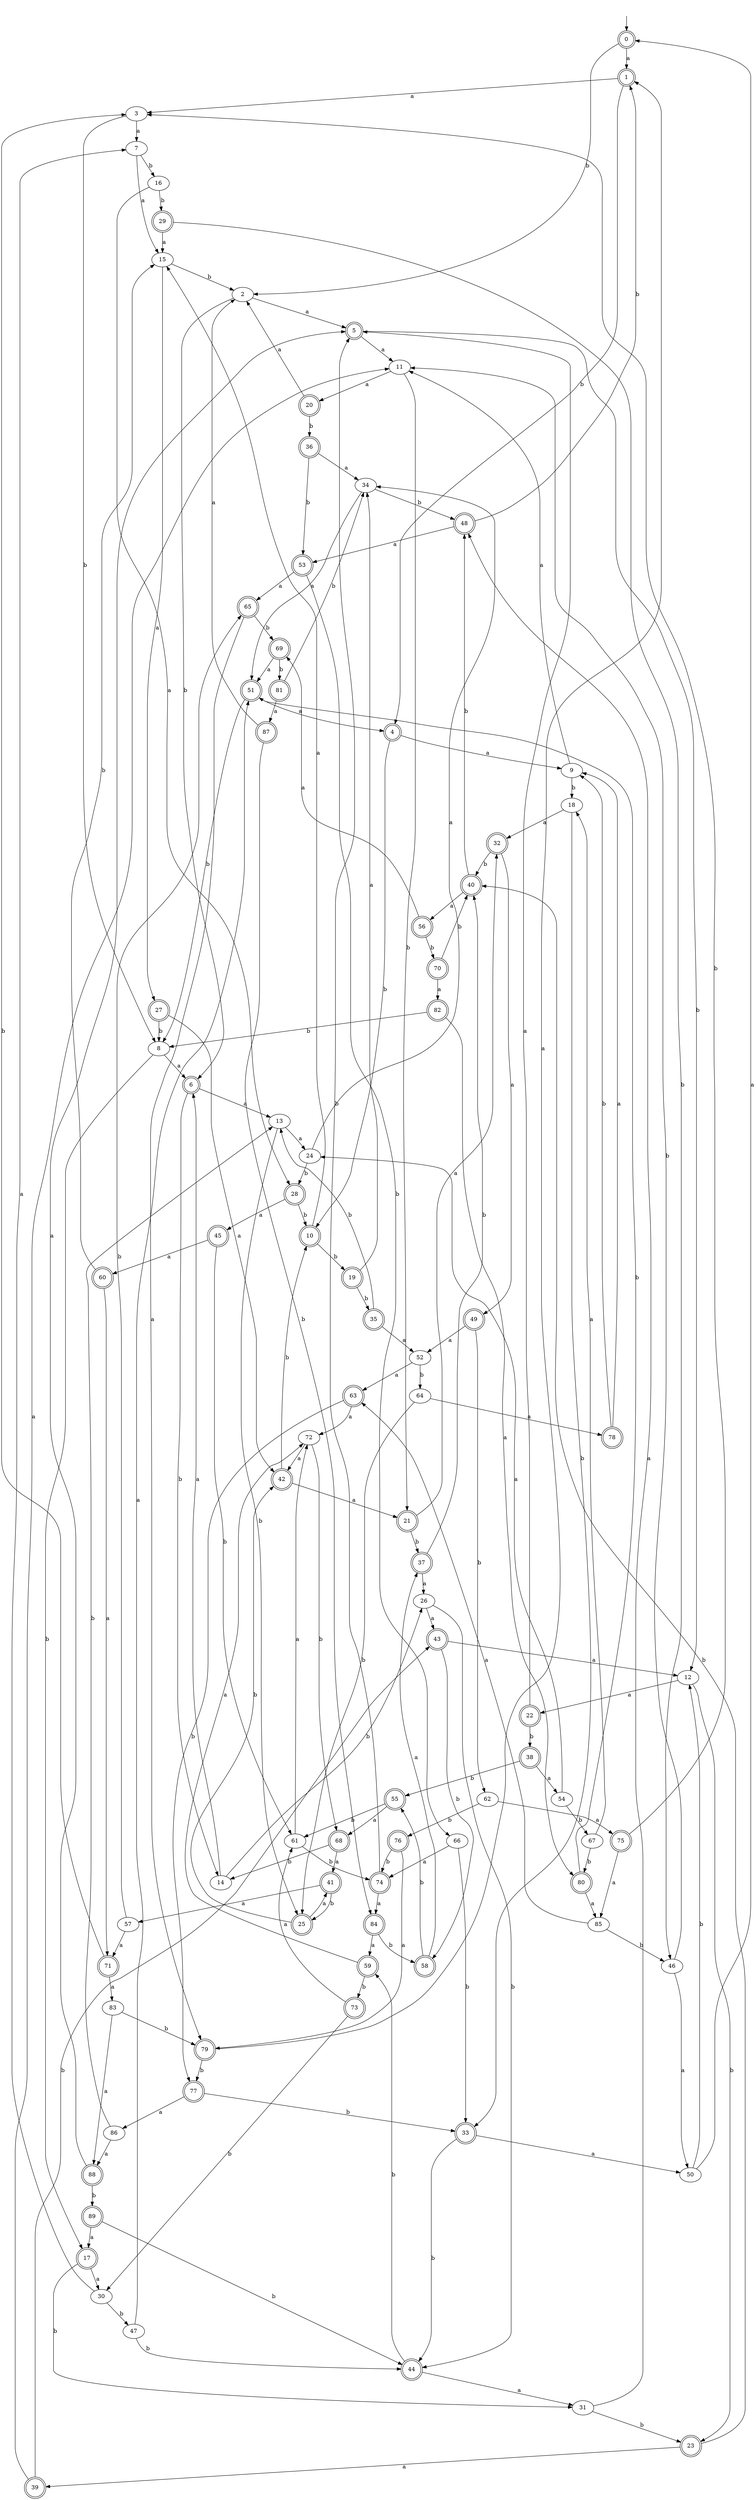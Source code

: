 digraph RandomDFA {
  __start0 [label="", shape=none];
  __start0 -> 0 [label=""];
  0 [shape=circle] [shape=doublecircle]
  0 -> 1 [label="a"]
  0 -> 2 [label="b"]
  1 [shape=doublecircle]
  1 -> 3 [label="a"]
  1 -> 4 [label="b"]
  2
  2 -> 5 [label="a"]
  2 -> 6 [label="b"]
  3
  3 -> 7 [label="a"]
  3 -> 8 [label="b"]
  4 [shape=doublecircle]
  4 -> 9 [label="a"]
  4 -> 10 [label="b"]
  5 [shape=doublecircle]
  5 -> 11 [label="a"]
  5 -> 12 [label="b"]
  6 [shape=doublecircle]
  6 -> 13 [label="a"]
  6 -> 14 [label="b"]
  7
  7 -> 15 [label="a"]
  7 -> 16 [label="b"]
  8
  8 -> 6 [label="a"]
  8 -> 17 [label="b"]
  9
  9 -> 11 [label="a"]
  9 -> 18 [label="b"]
  10 [shape=doublecircle]
  10 -> 15 [label="a"]
  10 -> 19 [label="b"]
  11
  11 -> 20 [label="a"]
  11 -> 21 [label="b"]
  12
  12 -> 22 [label="a"]
  12 -> 23 [label="b"]
  13
  13 -> 24 [label="a"]
  13 -> 25 [label="b"]
  14
  14 -> 6 [label="a"]
  14 -> 26 [label="b"]
  15
  15 -> 27 [label="a"]
  15 -> 2 [label="b"]
  16
  16 -> 28 [label="a"]
  16 -> 29 [label="b"]
  17 [shape=doublecircle]
  17 -> 30 [label="a"]
  17 -> 31 [label="b"]
  18
  18 -> 32 [label="a"]
  18 -> 33 [label="b"]
  19 [shape=doublecircle]
  19 -> 34 [label="a"]
  19 -> 35 [label="b"]
  20 [shape=doublecircle]
  20 -> 2 [label="a"]
  20 -> 36 [label="b"]
  21 [shape=doublecircle]
  21 -> 32 [label="a"]
  21 -> 37 [label="b"]
  22 [shape=doublecircle]
  22 -> 5 [label="a"]
  22 -> 38 [label="b"]
  23 [shape=doublecircle]
  23 -> 39 [label="a"]
  23 -> 40 [label="b"]
  24
  24 -> 34 [label="a"]
  24 -> 28 [label="b"]
  25 [shape=doublecircle]
  25 -> 41 [label="a"]
  25 -> 42 [label="b"]
  26
  26 -> 43 [label="a"]
  26 -> 44 [label="b"]
  27 [shape=doublecircle]
  27 -> 42 [label="a"]
  27 -> 8 [label="b"]
  28 [shape=doublecircle]
  28 -> 45 [label="a"]
  28 -> 10 [label="b"]
  29 [shape=doublecircle]
  29 -> 15 [label="a"]
  29 -> 46 [label="b"]
  30
  30 -> 7 [label="a"]
  30 -> 47 [label="b"]
  31
  31 -> 48 [label="a"]
  31 -> 23 [label="b"]
  32 [shape=doublecircle]
  32 -> 49 [label="a"]
  32 -> 40 [label="b"]
  33 [shape=doublecircle]
  33 -> 50 [label="a"]
  33 -> 44 [label="b"]
  34
  34 -> 51 [label="a"]
  34 -> 48 [label="b"]
  35 [shape=doublecircle]
  35 -> 52 [label="a"]
  35 -> 13 [label="b"]
  36 [shape=doublecircle]
  36 -> 34 [label="a"]
  36 -> 53 [label="b"]
  37 [shape=doublecircle]
  37 -> 26 [label="a"]
  37 -> 40 [label="b"]
  38 [shape=doublecircle]
  38 -> 54 [label="a"]
  38 -> 55 [label="b"]
  39 [shape=doublecircle]
  39 -> 11 [label="a"]
  39 -> 43 [label="b"]
  40 [shape=doublecircle]
  40 -> 56 [label="a"]
  40 -> 48 [label="b"]
  41 [shape=doublecircle]
  41 -> 57 [label="a"]
  41 -> 25 [label="b"]
  42 [shape=doublecircle]
  42 -> 21 [label="a"]
  42 -> 10 [label="b"]
  43 [shape=doublecircle]
  43 -> 12 [label="a"]
  43 -> 58 [label="b"]
  44 [shape=doublecircle]
  44 -> 31 [label="a"]
  44 -> 59 [label="b"]
  45 [shape=doublecircle]
  45 -> 60 [label="a"]
  45 -> 61 [label="b"]
  46
  46 -> 50 [label="a"]
  46 -> 11 [label="b"]
  47
  47 -> 51 [label="a"]
  47 -> 44 [label="b"]
  48 [shape=doublecircle]
  48 -> 53 [label="a"]
  48 -> 1 [label="b"]
  49 [shape=doublecircle]
  49 -> 52 [label="a"]
  49 -> 62 [label="b"]
  50
  50 -> 0 [label="a"]
  50 -> 12 [label="b"]
  51 [shape=doublecircle]
  51 -> 4 [label="a"]
  51 -> 8 [label="b"]
  52
  52 -> 63 [label="a"]
  52 -> 64 [label="b"]
  53 [shape=doublecircle]
  53 -> 65 [label="a"]
  53 -> 66 [label="b"]
  54
  54 -> 24 [label="a"]
  54 -> 67 [label="b"]
  55 [shape=doublecircle]
  55 -> 68 [label="a"]
  55 -> 61 [label="b"]
  56 [shape=doublecircle]
  56 -> 69 [label="a"]
  56 -> 70 [label="b"]
  57
  57 -> 71 [label="a"]
  57 -> 65 [label="b"]
  58 [shape=doublecircle]
  58 -> 37 [label="a"]
  58 -> 55 [label="b"]
  59 [shape=doublecircle]
  59 -> 72 [label="a"]
  59 -> 73 [label="b"]
  60 [shape=doublecircle]
  60 -> 71 [label="a"]
  60 -> 15 [label="b"]
  61
  61 -> 72 [label="a"]
  61 -> 74 [label="b"]
  62
  62 -> 75 [label="a"]
  62 -> 76 [label="b"]
  63 [shape=doublecircle]
  63 -> 72 [label="a"]
  63 -> 77 [label="b"]
  64
  64 -> 78 [label="a"]
  64 -> 25 [label="b"]
  65 [shape=doublecircle]
  65 -> 79 [label="a"]
  65 -> 69 [label="b"]
  66
  66 -> 74 [label="a"]
  66 -> 33 [label="b"]
  67
  67 -> 18 [label="a"]
  67 -> 80 [label="b"]
  68 [shape=doublecircle]
  68 -> 41 [label="a"]
  68 -> 14 [label="b"]
  69 [shape=doublecircle]
  69 -> 51 [label="a"]
  69 -> 81 [label="b"]
  70 [shape=doublecircle]
  70 -> 82 [label="a"]
  70 -> 40 [label="b"]
  71 [shape=doublecircle]
  71 -> 83 [label="a"]
  71 -> 3 [label="b"]
  72
  72 -> 42 [label="a"]
  72 -> 68 [label="b"]
  73 [shape=doublecircle]
  73 -> 61 [label="a"]
  73 -> 30 [label="b"]
  74 [shape=doublecircle]
  74 -> 84 [label="a"]
  74 -> 5 [label="b"]
  75 [shape=doublecircle]
  75 -> 85 [label="a"]
  75 -> 3 [label="b"]
  76 [shape=doublecircle]
  76 -> 79 [label="a"]
  76 -> 74 [label="b"]
  77 [shape=doublecircle]
  77 -> 86 [label="a"]
  77 -> 33 [label="b"]
  78 [shape=doublecircle]
  78 -> 9 [label="a"]
  78 -> 9 [label="b"]
  79 [shape=doublecircle]
  79 -> 1 [label="a"]
  79 -> 77 [label="b"]
  80 [shape=doublecircle]
  80 -> 85 [label="a"]
  80 -> 51 [label="b"]
  81 [shape=doublecircle]
  81 -> 87 [label="a"]
  81 -> 34 [label="b"]
  82 [shape=doublecircle]
  82 -> 80 [label="a"]
  82 -> 8 [label="b"]
  83
  83 -> 88 [label="a"]
  83 -> 79 [label="b"]
  84 [shape=doublecircle]
  84 -> 59 [label="a"]
  84 -> 58 [label="b"]
  85
  85 -> 63 [label="a"]
  85 -> 46 [label="b"]
  86
  86 -> 88 [label="a"]
  86 -> 13 [label="b"]
  87 [shape=doublecircle]
  87 -> 2 [label="a"]
  87 -> 84 [label="b"]
  88 [shape=doublecircle]
  88 -> 5 [label="a"]
  88 -> 89 [label="b"]
  89 [shape=doublecircle]
  89 -> 17 [label="a"]
  89 -> 44 [label="b"]
}
